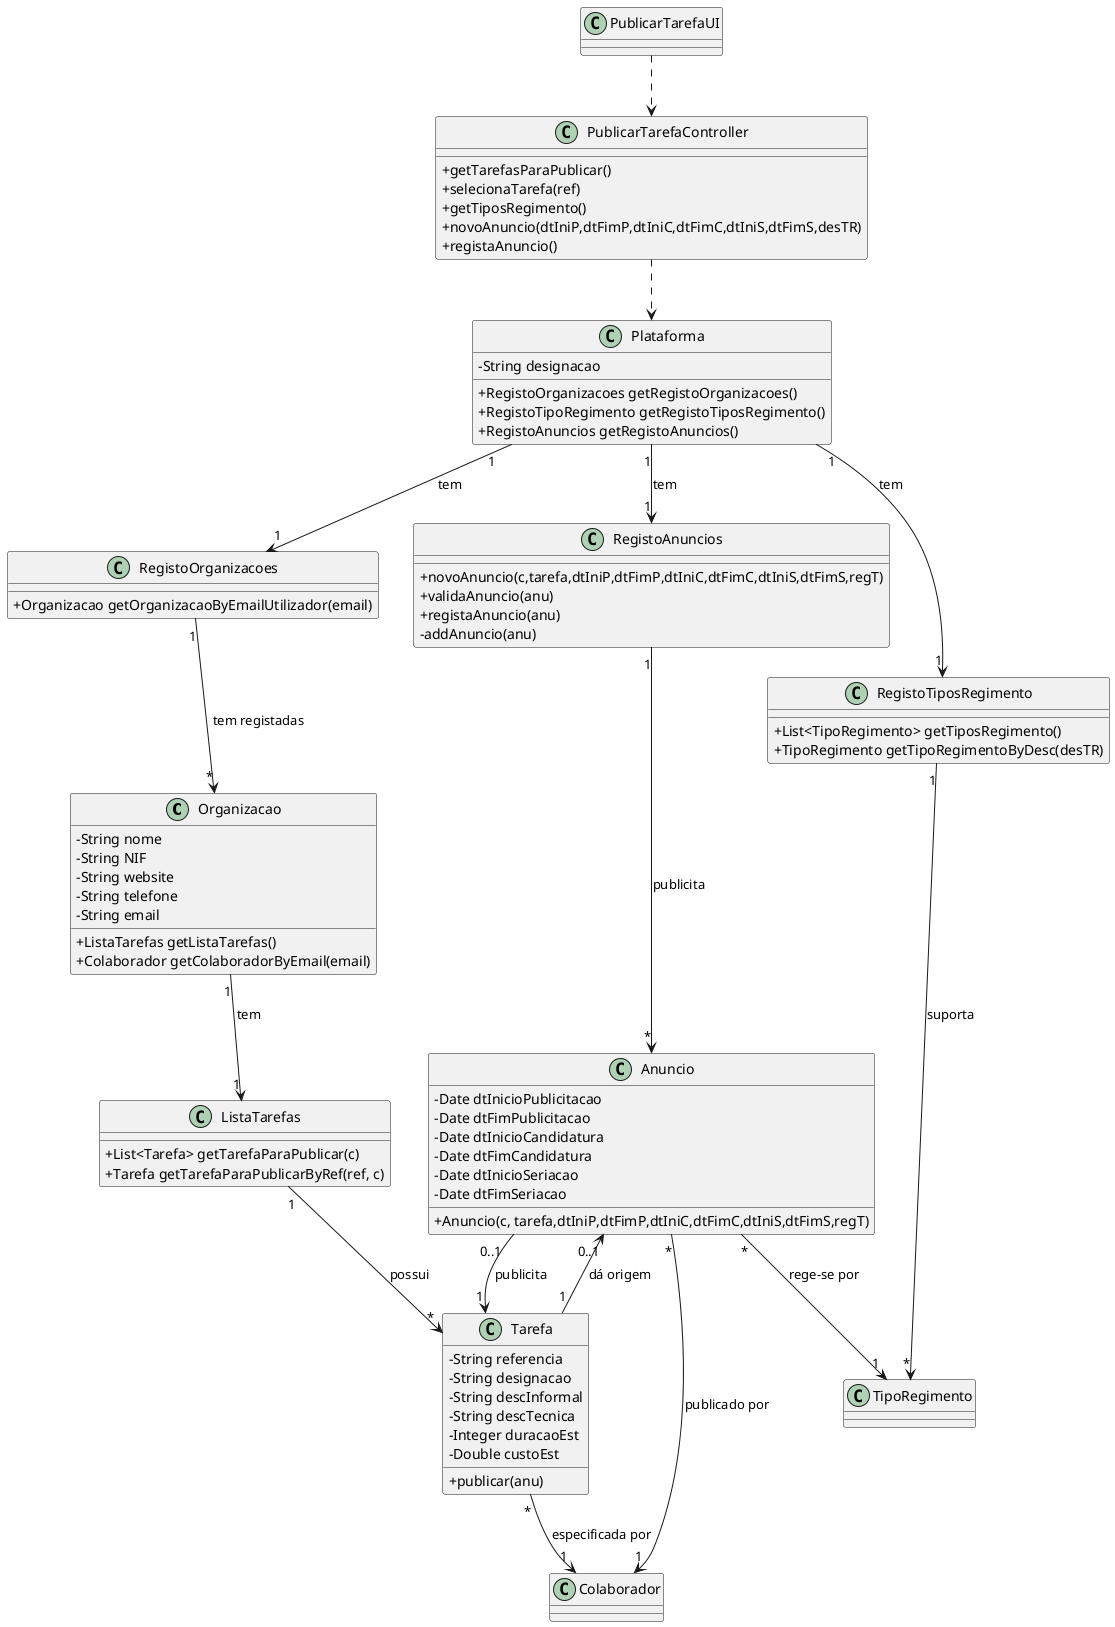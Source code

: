 @startuml
skinparam classAttributeIconSize 0

class Organizacao {
  -String nome
  -String NIF
  -String website
  -String telefone
  -String email
  +ListaTarefas getListaTarefas()
  +Colaborador getColaboradorByEmail(email)
}

class ListaTarefas {
  +List<Tarefa> getTarefaParaPublicar(c)
  +Tarefa getTarefaParaPublicarByRef(ref, c)
}

class Tarefa {
  -String referencia
  -String designacao
  -String descInformal
  -String descTecnica
  -Integer duracaoEst
  -Double custoEst
  +publicar(anu)
}

class Plataforma {
  -String designacao
  +RegistoOrganizacoes getRegistoOrganizacoes()
  +RegistoTipoRegimento getRegistoTiposRegimento()
  +RegistoAnuncios getRegistoAnuncios()
}

class RegistoTiposRegimento {
  +List<TipoRegimento> getTiposRegimento()
  +TipoRegimento getTipoRegimentoByDesc(desTR)
}

class RegistoOrganizacoes {
  +Organizacao getOrganizacaoByEmailUtilizador(email)
}

class RegistoAnuncios {
  +novoAnuncio(c,tarefa,dtIniP,dtFimP,dtIniC,dtFimC,dtIniS,dtFimS,regT)
  +validaAnuncio(anu)
  +registaAnuncio(anu)
  -addAnuncio(anu)
}

class Anuncio {
  -Date dtInicioPublicitacao
  -Date dtFimPublicitacao
  -Date dtInicioCandidatura
  -Date dtFimCandidatura
  -Date dtInicioSeriacao
  -Date dtFimSeriacao
  +Anuncio(c, tarefa,dtIniP,dtFimP,dtIniC,dtFimC,dtIniS,dtFimS,regT)
}

class PublicarTarefaController {
  +getTarefasParaPublicar()
  +selecionaTarefa(ref)
  +getTiposRegimento()
  +novoAnuncio(dtIniP,dtFimP,dtIniC,dtFimC,dtIniS,dtFimS,desTR)
  +registaAnuncio()
}

class PublicarTarefaUI {
}

PublicarTarefaUI ..> PublicarTarefaController
PublicarTarefaController ..> Plataforma
Plataforma "1" --> "1" RegistoAnuncios : tem
Plataforma "1" --> "1" RegistoTiposRegimento : tem
Plataforma "1" --> "1" RegistoOrganizacoes : tem

RegistoAnuncios "1" --> "*" Anuncio : publicita
RegistoTiposRegimento "1" --> "*" TipoRegimento : suporta
RegistoOrganizacoes "1" --> "*" Organizacao : tem registadas

Organizacao "1" --> "1" ListaTarefas: tem
ListaTarefas "1" --> "*" Tarefa: possui

Tarefa "*" --> "1" Colaborador: especificada por

Anuncio "0..1" --> "1" Tarefa: publicita
Anuncio "0..1" <-- "1" Tarefa: dá origem
Anuncio "*" --> "1" TipoRegimento: rege-se por
Anuncio "*" --> "1" Colaborador: publicado por

@enduml